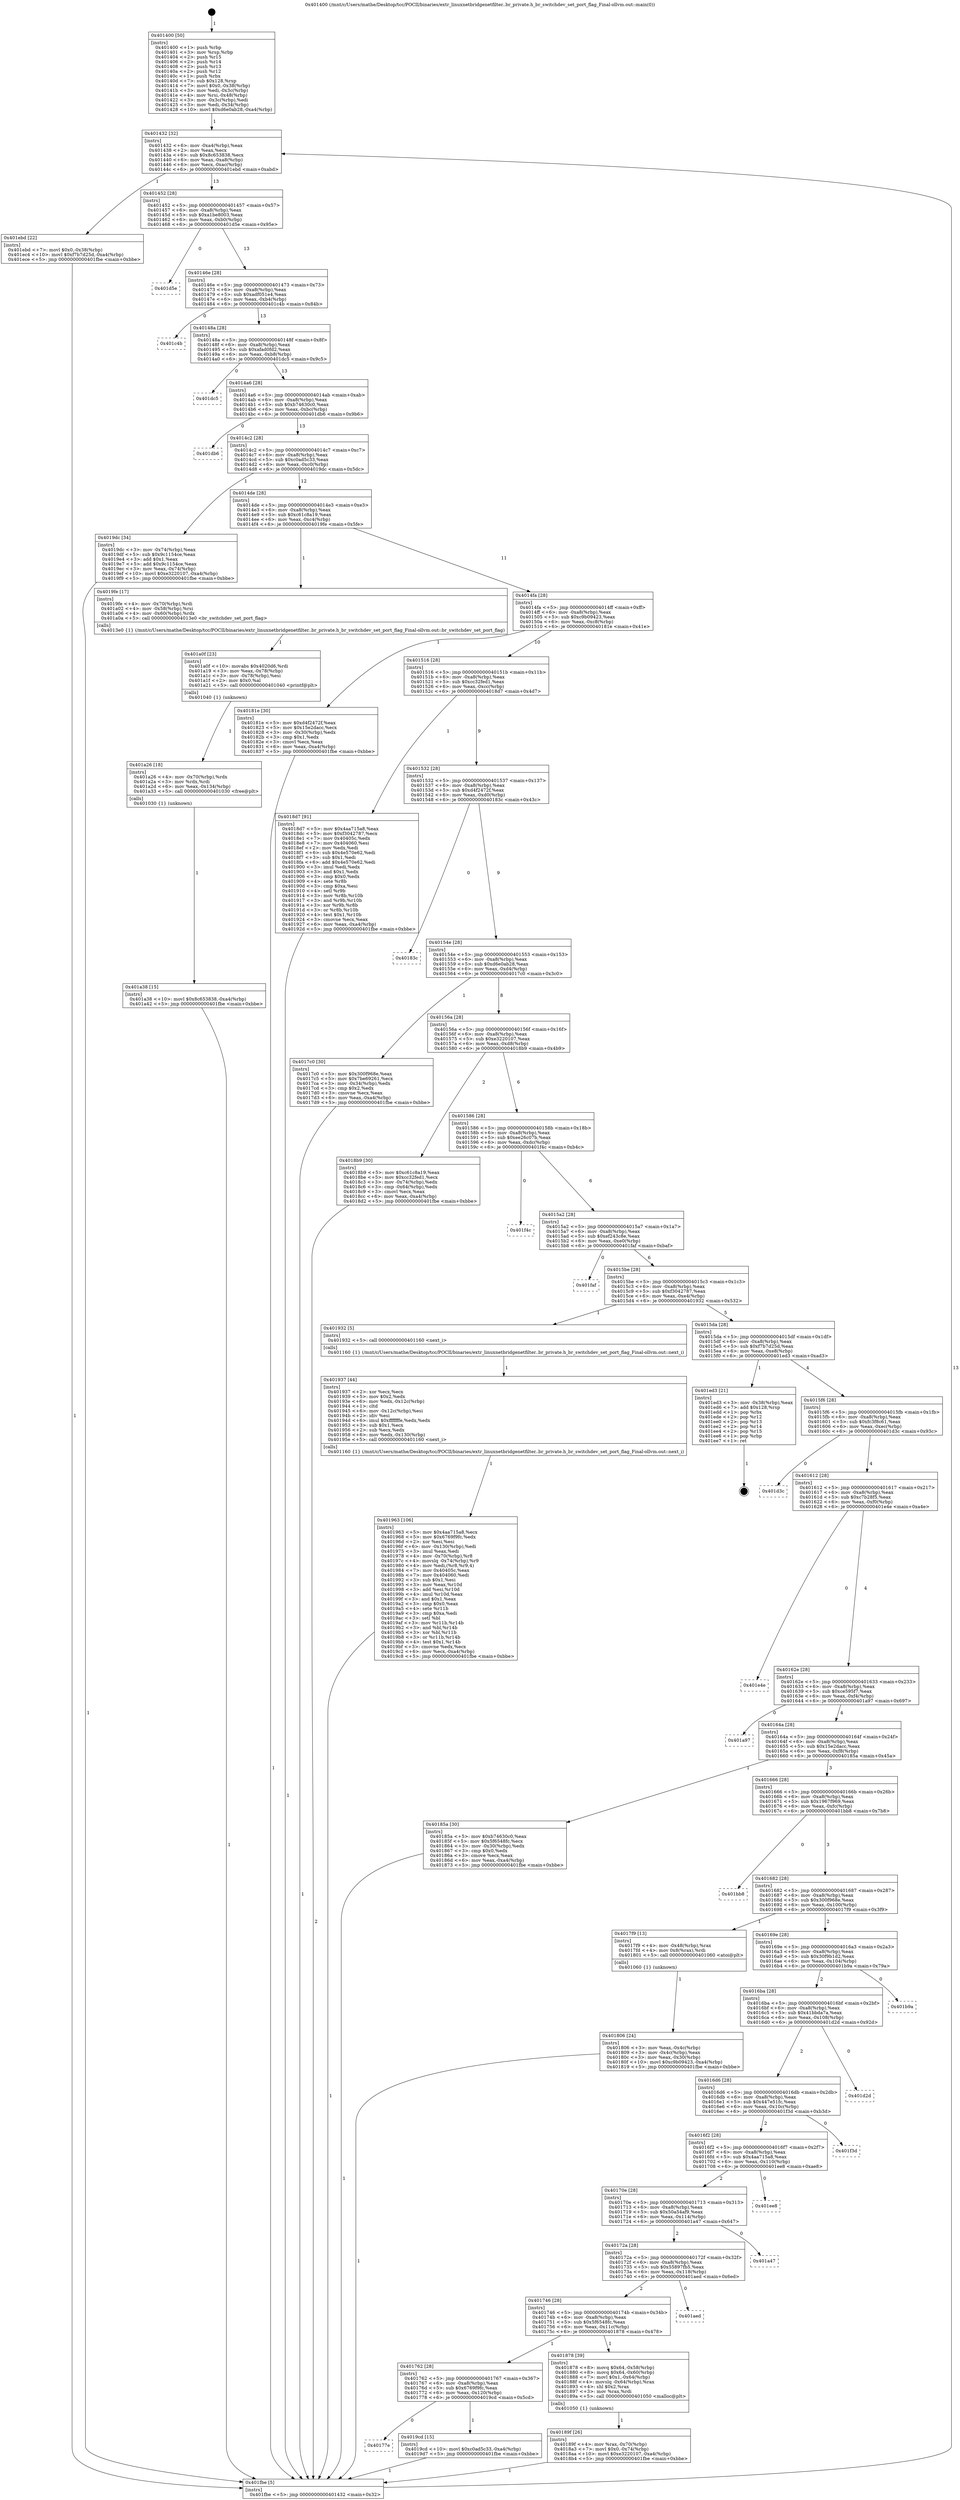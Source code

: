 digraph "0x401400" {
  label = "0x401400 (/mnt/c/Users/mathe/Desktop/tcc/POCII/binaries/extr_linuxnetbridgenetfilter..br_private.h_br_switchdev_set_port_flag_Final-ollvm.out::main(0))"
  labelloc = "t"
  node[shape=record]

  Entry [label="",width=0.3,height=0.3,shape=circle,fillcolor=black,style=filled]
  "0x401432" [label="{
     0x401432 [32]\l
     | [instrs]\l
     &nbsp;&nbsp;0x401432 \<+6\>: mov -0xa4(%rbp),%eax\l
     &nbsp;&nbsp;0x401438 \<+2\>: mov %eax,%ecx\l
     &nbsp;&nbsp;0x40143a \<+6\>: sub $0x8c653838,%ecx\l
     &nbsp;&nbsp;0x401440 \<+6\>: mov %eax,-0xa8(%rbp)\l
     &nbsp;&nbsp;0x401446 \<+6\>: mov %ecx,-0xac(%rbp)\l
     &nbsp;&nbsp;0x40144c \<+6\>: je 0000000000401ebd \<main+0xabd\>\l
  }"]
  "0x401ebd" [label="{
     0x401ebd [22]\l
     | [instrs]\l
     &nbsp;&nbsp;0x401ebd \<+7\>: movl $0x0,-0x38(%rbp)\l
     &nbsp;&nbsp;0x401ec4 \<+10\>: movl $0xf7b7d25d,-0xa4(%rbp)\l
     &nbsp;&nbsp;0x401ece \<+5\>: jmp 0000000000401fbe \<main+0xbbe\>\l
  }"]
  "0x401452" [label="{
     0x401452 [28]\l
     | [instrs]\l
     &nbsp;&nbsp;0x401452 \<+5\>: jmp 0000000000401457 \<main+0x57\>\l
     &nbsp;&nbsp;0x401457 \<+6\>: mov -0xa8(%rbp),%eax\l
     &nbsp;&nbsp;0x40145d \<+5\>: sub $0xa1be8003,%eax\l
     &nbsp;&nbsp;0x401462 \<+6\>: mov %eax,-0xb0(%rbp)\l
     &nbsp;&nbsp;0x401468 \<+6\>: je 0000000000401d5e \<main+0x95e\>\l
  }"]
  Exit [label="",width=0.3,height=0.3,shape=circle,fillcolor=black,style=filled,peripheries=2]
  "0x401d5e" [label="{
     0x401d5e\l
  }", style=dashed]
  "0x40146e" [label="{
     0x40146e [28]\l
     | [instrs]\l
     &nbsp;&nbsp;0x40146e \<+5\>: jmp 0000000000401473 \<main+0x73\>\l
     &nbsp;&nbsp;0x401473 \<+6\>: mov -0xa8(%rbp),%eax\l
     &nbsp;&nbsp;0x401479 \<+5\>: sub $0xadf051e4,%eax\l
     &nbsp;&nbsp;0x40147e \<+6\>: mov %eax,-0xb4(%rbp)\l
     &nbsp;&nbsp;0x401484 \<+6\>: je 0000000000401c4b \<main+0x84b\>\l
  }"]
  "0x401a38" [label="{
     0x401a38 [15]\l
     | [instrs]\l
     &nbsp;&nbsp;0x401a38 \<+10\>: movl $0x8c653838,-0xa4(%rbp)\l
     &nbsp;&nbsp;0x401a42 \<+5\>: jmp 0000000000401fbe \<main+0xbbe\>\l
  }"]
  "0x401c4b" [label="{
     0x401c4b\l
  }", style=dashed]
  "0x40148a" [label="{
     0x40148a [28]\l
     | [instrs]\l
     &nbsp;&nbsp;0x40148a \<+5\>: jmp 000000000040148f \<main+0x8f\>\l
     &nbsp;&nbsp;0x40148f \<+6\>: mov -0xa8(%rbp),%eax\l
     &nbsp;&nbsp;0x401495 \<+5\>: sub $0xafad0fd2,%eax\l
     &nbsp;&nbsp;0x40149a \<+6\>: mov %eax,-0xb8(%rbp)\l
     &nbsp;&nbsp;0x4014a0 \<+6\>: je 0000000000401dc5 \<main+0x9c5\>\l
  }"]
  "0x401a26" [label="{
     0x401a26 [18]\l
     | [instrs]\l
     &nbsp;&nbsp;0x401a26 \<+4\>: mov -0x70(%rbp),%rdx\l
     &nbsp;&nbsp;0x401a2a \<+3\>: mov %rdx,%rdi\l
     &nbsp;&nbsp;0x401a2d \<+6\>: mov %eax,-0x134(%rbp)\l
     &nbsp;&nbsp;0x401a33 \<+5\>: call 0000000000401030 \<free@plt\>\l
     | [calls]\l
     &nbsp;&nbsp;0x401030 \{1\} (unknown)\l
  }"]
  "0x401dc5" [label="{
     0x401dc5\l
  }", style=dashed]
  "0x4014a6" [label="{
     0x4014a6 [28]\l
     | [instrs]\l
     &nbsp;&nbsp;0x4014a6 \<+5\>: jmp 00000000004014ab \<main+0xab\>\l
     &nbsp;&nbsp;0x4014ab \<+6\>: mov -0xa8(%rbp),%eax\l
     &nbsp;&nbsp;0x4014b1 \<+5\>: sub $0xb74630c0,%eax\l
     &nbsp;&nbsp;0x4014b6 \<+6\>: mov %eax,-0xbc(%rbp)\l
     &nbsp;&nbsp;0x4014bc \<+6\>: je 0000000000401db6 \<main+0x9b6\>\l
  }"]
  "0x401a0f" [label="{
     0x401a0f [23]\l
     | [instrs]\l
     &nbsp;&nbsp;0x401a0f \<+10\>: movabs $0x4020d6,%rdi\l
     &nbsp;&nbsp;0x401a19 \<+3\>: mov %eax,-0x78(%rbp)\l
     &nbsp;&nbsp;0x401a1c \<+3\>: mov -0x78(%rbp),%esi\l
     &nbsp;&nbsp;0x401a1f \<+2\>: mov $0x0,%al\l
     &nbsp;&nbsp;0x401a21 \<+5\>: call 0000000000401040 \<printf@plt\>\l
     | [calls]\l
     &nbsp;&nbsp;0x401040 \{1\} (unknown)\l
  }"]
  "0x401db6" [label="{
     0x401db6\l
  }", style=dashed]
  "0x4014c2" [label="{
     0x4014c2 [28]\l
     | [instrs]\l
     &nbsp;&nbsp;0x4014c2 \<+5\>: jmp 00000000004014c7 \<main+0xc7\>\l
     &nbsp;&nbsp;0x4014c7 \<+6\>: mov -0xa8(%rbp),%eax\l
     &nbsp;&nbsp;0x4014cd \<+5\>: sub $0xc0ad5c33,%eax\l
     &nbsp;&nbsp;0x4014d2 \<+6\>: mov %eax,-0xc0(%rbp)\l
     &nbsp;&nbsp;0x4014d8 \<+6\>: je 00000000004019dc \<main+0x5dc\>\l
  }"]
  "0x40177e" [label="{
     0x40177e\l
  }", style=dashed]
  "0x4019dc" [label="{
     0x4019dc [34]\l
     | [instrs]\l
     &nbsp;&nbsp;0x4019dc \<+3\>: mov -0x74(%rbp),%eax\l
     &nbsp;&nbsp;0x4019df \<+5\>: sub $0x9c1154ce,%eax\l
     &nbsp;&nbsp;0x4019e4 \<+3\>: add $0x1,%eax\l
     &nbsp;&nbsp;0x4019e7 \<+5\>: add $0x9c1154ce,%eax\l
     &nbsp;&nbsp;0x4019ec \<+3\>: mov %eax,-0x74(%rbp)\l
     &nbsp;&nbsp;0x4019ef \<+10\>: movl $0xe3220107,-0xa4(%rbp)\l
     &nbsp;&nbsp;0x4019f9 \<+5\>: jmp 0000000000401fbe \<main+0xbbe\>\l
  }"]
  "0x4014de" [label="{
     0x4014de [28]\l
     | [instrs]\l
     &nbsp;&nbsp;0x4014de \<+5\>: jmp 00000000004014e3 \<main+0xe3\>\l
     &nbsp;&nbsp;0x4014e3 \<+6\>: mov -0xa8(%rbp),%eax\l
     &nbsp;&nbsp;0x4014e9 \<+5\>: sub $0xc61c8a19,%eax\l
     &nbsp;&nbsp;0x4014ee \<+6\>: mov %eax,-0xc4(%rbp)\l
     &nbsp;&nbsp;0x4014f4 \<+6\>: je 00000000004019fe \<main+0x5fe\>\l
  }"]
  "0x4019cd" [label="{
     0x4019cd [15]\l
     | [instrs]\l
     &nbsp;&nbsp;0x4019cd \<+10\>: movl $0xc0ad5c33,-0xa4(%rbp)\l
     &nbsp;&nbsp;0x4019d7 \<+5\>: jmp 0000000000401fbe \<main+0xbbe\>\l
  }"]
  "0x4019fe" [label="{
     0x4019fe [17]\l
     | [instrs]\l
     &nbsp;&nbsp;0x4019fe \<+4\>: mov -0x70(%rbp),%rdi\l
     &nbsp;&nbsp;0x401a02 \<+4\>: mov -0x58(%rbp),%rsi\l
     &nbsp;&nbsp;0x401a06 \<+4\>: mov -0x60(%rbp),%rdx\l
     &nbsp;&nbsp;0x401a0a \<+5\>: call 00000000004013e0 \<br_switchdev_set_port_flag\>\l
     | [calls]\l
     &nbsp;&nbsp;0x4013e0 \{1\} (/mnt/c/Users/mathe/Desktop/tcc/POCII/binaries/extr_linuxnetbridgenetfilter..br_private.h_br_switchdev_set_port_flag_Final-ollvm.out::br_switchdev_set_port_flag)\l
  }"]
  "0x4014fa" [label="{
     0x4014fa [28]\l
     | [instrs]\l
     &nbsp;&nbsp;0x4014fa \<+5\>: jmp 00000000004014ff \<main+0xff\>\l
     &nbsp;&nbsp;0x4014ff \<+6\>: mov -0xa8(%rbp),%eax\l
     &nbsp;&nbsp;0x401505 \<+5\>: sub $0xc9b09423,%eax\l
     &nbsp;&nbsp;0x40150a \<+6\>: mov %eax,-0xc8(%rbp)\l
     &nbsp;&nbsp;0x401510 \<+6\>: je 000000000040181e \<main+0x41e\>\l
  }"]
  "0x401963" [label="{
     0x401963 [106]\l
     | [instrs]\l
     &nbsp;&nbsp;0x401963 \<+5\>: mov $0x4aa715a8,%ecx\l
     &nbsp;&nbsp;0x401968 \<+5\>: mov $0x6769f9fc,%edx\l
     &nbsp;&nbsp;0x40196d \<+2\>: xor %esi,%esi\l
     &nbsp;&nbsp;0x40196f \<+6\>: mov -0x130(%rbp),%edi\l
     &nbsp;&nbsp;0x401975 \<+3\>: imul %eax,%edi\l
     &nbsp;&nbsp;0x401978 \<+4\>: mov -0x70(%rbp),%r8\l
     &nbsp;&nbsp;0x40197c \<+4\>: movslq -0x74(%rbp),%r9\l
     &nbsp;&nbsp;0x401980 \<+4\>: mov %edi,(%r8,%r9,4)\l
     &nbsp;&nbsp;0x401984 \<+7\>: mov 0x40405c,%eax\l
     &nbsp;&nbsp;0x40198b \<+7\>: mov 0x404060,%edi\l
     &nbsp;&nbsp;0x401992 \<+3\>: sub $0x1,%esi\l
     &nbsp;&nbsp;0x401995 \<+3\>: mov %eax,%r10d\l
     &nbsp;&nbsp;0x401998 \<+3\>: add %esi,%r10d\l
     &nbsp;&nbsp;0x40199b \<+4\>: imul %r10d,%eax\l
     &nbsp;&nbsp;0x40199f \<+3\>: and $0x1,%eax\l
     &nbsp;&nbsp;0x4019a2 \<+3\>: cmp $0x0,%eax\l
     &nbsp;&nbsp;0x4019a5 \<+4\>: sete %r11b\l
     &nbsp;&nbsp;0x4019a9 \<+3\>: cmp $0xa,%edi\l
     &nbsp;&nbsp;0x4019ac \<+3\>: setl %bl\l
     &nbsp;&nbsp;0x4019af \<+3\>: mov %r11b,%r14b\l
     &nbsp;&nbsp;0x4019b2 \<+3\>: and %bl,%r14b\l
     &nbsp;&nbsp;0x4019b5 \<+3\>: xor %bl,%r11b\l
     &nbsp;&nbsp;0x4019b8 \<+3\>: or %r11b,%r14b\l
     &nbsp;&nbsp;0x4019bb \<+4\>: test $0x1,%r14b\l
     &nbsp;&nbsp;0x4019bf \<+3\>: cmovne %edx,%ecx\l
     &nbsp;&nbsp;0x4019c2 \<+6\>: mov %ecx,-0xa4(%rbp)\l
     &nbsp;&nbsp;0x4019c8 \<+5\>: jmp 0000000000401fbe \<main+0xbbe\>\l
  }"]
  "0x40181e" [label="{
     0x40181e [30]\l
     | [instrs]\l
     &nbsp;&nbsp;0x40181e \<+5\>: mov $0xd4f2472f,%eax\l
     &nbsp;&nbsp;0x401823 \<+5\>: mov $0x15e2dacc,%ecx\l
     &nbsp;&nbsp;0x401828 \<+3\>: mov -0x30(%rbp),%edx\l
     &nbsp;&nbsp;0x40182b \<+3\>: cmp $0x1,%edx\l
     &nbsp;&nbsp;0x40182e \<+3\>: cmovl %ecx,%eax\l
     &nbsp;&nbsp;0x401831 \<+6\>: mov %eax,-0xa4(%rbp)\l
     &nbsp;&nbsp;0x401837 \<+5\>: jmp 0000000000401fbe \<main+0xbbe\>\l
  }"]
  "0x401516" [label="{
     0x401516 [28]\l
     | [instrs]\l
     &nbsp;&nbsp;0x401516 \<+5\>: jmp 000000000040151b \<main+0x11b\>\l
     &nbsp;&nbsp;0x40151b \<+6\>: mov -0xa8(%rbp),%eax\l
     &nbsp;&nbsp;0x401521 \<+5\>: sub $0xcc32fed1,%eax\l
     &nbsp;&nbsp;0x401526 \<+6\>: mov %eax,-0xcc(%rbp)\l
     &nbsp;&nbsp;0x40152c \<+6\>: je 00000000004018d7 \<main+0x4d7\>\l
  }"]
  "0x401937" [label="{
     0x401937 [44]\l
     | [instrs]\l
     &nbsp;&nbsp;0x401937 \<+2\>: xor %ecx,%ecx\l
     &nbsp;&nbsp;0x401939 \<+5\>: mov $0x2,%edx\l
     &nbsp;&nbsp;0x40193e \<+6\>: mov %edx,-0x12c(%rbp)\l
     &nbsp;&nbsp;0x401944 \<+1\>: cltd\l
     &nbsp;&nbsp;0x401945 \<+6\>: mov -0x12c(%rbp),%esi\l
     &nbsp;&nbsp;0x40194b \<+2\>: idiv %esi\l
     &nbsp;&nbsp;0x40194d \<+6\>: imul $0xfffffffe,%edx,%edx\l
     &nbsp;&nbsp;0x401953 \<+3\>: sub $0x1,%ecx\l
     &nbsp;&nbsp;0x401956 \<+2\>: sub %ecx,%edx\l
     &nbsp;&nbsp;0x401958 \<+6\>: mov %edx,-0x130(%rbp)\l
     &nbsp;&nbsp;0x40195e \<+5\>: call 0000000000401160 \<next_i\>\l
     | [calls]\l
     &nbsp;&nbsp;0x401160 \{1\} (/mnt/c/Users/mathe/Desktop/tcc/POCII/binaries/extr_linuxnetbridgenetfilter..br_private.h_br_switchdev_set_port_flag_Final-ollvm.out::next_i)\l
  }"]
  "0x4018d7" [label="{
     0x4018d7 [91]\l
     | [instrs]\l
     &nbsp;&nbsp;0x4018d7 \<+5\>: mov $0x4aa715a8,%eax\l
     &nbsp;&nbsp;0x4018dc \<+5\>: mov $0xf3042787,%ecx\l
     &nbsp;&nbsp;0x4018e1 \<+7\>: mov 0x40405c,%edx\l
     &nbsp;&nbsp;0x4018e8 \<+7\>: mov 0x404060,%esi\l
     &nbsp;&nbsp;0x4018ef \<+2\>: mov %edx,%edi\l
     &nbsp;&nbsp;0x4018f1 \<+6\>: sub $0x4e570e62,%edi\l
     &nbsp;&nbsp;0x4018f7 \<+3\>: sub $0x1,%edi\l
     &nbsp;&nbsp;0x4018fa \<+6\>: add $0x4e570e62,%edi\l
     &nbsp;&nbsp;0x401900 \<+3\>: imul %edi,%edx\l
     &nbsp;&nbsp;0x401903 \<+3\>: and $0x1,%edx\l
     &nbsp;&nbsp;0x401906 \<+3\>: cmp $0x0,%edx\l
     &nbsp;&nbsp;0x401909 \<+4\>: sete %r8b\l
     &nbsp;&nbsp;0x40190d \<+3\>: cmp $0xa,%esi\l
     &nbsp;&nbsp;0x401910 \<+4\>: setl %r9b\l
     &nbsp;&nbsp;0x401914 \<+3\>: mov %r8b,%r10b\l
     &nbsp;&nbsp;0x401917 \<+3\>: and %r9b,%r10b\l
     &nbsp;&nbsp;0x40191a \<+3\>: xor %r9b,%r8b\l
     &nbsp;&nbsp;0x40191d \<+3\>: or %r8b,%r10b\l
     &nbsp;&nbsp;0x401920 \<+4\>: test $0x1,%r10b\l
     &nbsp;&nbsp;0x401924 \<+3\>: cmovne %ecx,%eax\l
     &nbsp;&nbsp;0x401927 \<+6\>: mov %eax,-0xa4(%rbp)\l
     &nbsp;&nbsp;0x40192d \<+5\>: jmp 0000000000401fbe \<main+0xbbe\>\l
  }"]
  "0x401532" [label="{
     0x401532 [28]\l
     | [instrs]\l
     &nbsp;&nbsp;0x401532 \<+5\>: jmp 0000000000401537 \<main+0x137\>\l
     &nbsp;&nbsp;0x401537 \<+6\>: mov -0xa8(%rbp),%eax\l
     &nbsp;&nbsp;0x40153d \<+5\>: sub $0xd4f2472f,%eax\l
     &nbsp;&nbsp;0x401542 \<+6\>: mov %eax,-0xd0(%rbp)\l
     &nbsp;&nbsp;0x401548 \<+6\>: je 000000000040183c \<main+0x43c\>\l
  }"]
  "0x40189f" [label="{
     0x40189f [26]\l
     | [instrs]\l
     &nbsp;&nbsp;0x40189f \<+4\>: mov %rax,-0x70(%rbp)\l
     &nbsp;&nbsp;0x4018a3 \<+7\>: movl $0x0,-0x74(%rbp)\l
     &nbsp;&nbsp;0x4018aa \<+10\>: movl $0xe3220107,-0xa4(%rbp)\l
     &nbsp;&nbsp;0x4018b4 \<+5\>: jmp 0000000000401fbe \<main+0xbbe\>\l
  }"]
  "0x40183c" [label="{
     0x40183c\l
  }", style=dashed]
  "0x40154e" [label="{
     0x40154e [28]\l
     | [instrs]\l
     &nbsp;&nbsp;0x40154e \<+5\>: jmp 0000000000401553 \<main+0x153\>\l
     &nbsp;&nbsp;0x401553 \<+6\>: mov -0xa8(%rbp),%eax\l
     &nbsp;&nbsp;0x401559 \<+5\>: sub $0xd6e0ab28,%eax\l
     &nbsp;&nbsp;0x40155e \<+6\>: mov %eax,-0xd4(%rbp)\l
     &nbsp;&nbsp;0x401564 \<+6\>: je 00000000004017c0 \<main+0x3c0\>\l
  }"]
  "0x401762" [label="{
     0x401762 [28]\l
     | [instrs]\l
     &nbsp;&nbsp;0x401762 \<+5\>: jmp 0000000000401767 \<main+0x367\>\l
     &nbsp;&nbsp;0x401767 \<+6\>: mov -0xa8(%rbp),%eax\l
     &nbsp;&nbsp;0x40176d \<+5\>: sub $0x6769f9fc,%eax\l
     &nbsp;&nbsp;0x401772 \<+6\>: mov %eax,-0x120(%rbp)\l
     &nbsp;&nbsp;0x401778 \<+6\>: je 00000000004019cd \<main+0x5cd\>\l
  }"]
  "0x4017c0" [label="{
     0x4017c0 [30]\l
     | [instrs]\l
     &nbsp;&nbsp;0x4017c0 \<+5\>: mov $0x300f968e,%eax\l
     &nbsp;&nbsp;0x4017c5 \<+5\>: mov $0x7be69261,%ecx\l
     &nbsp;&nbsp;0x4017ca \<+3\>: mov -0x34(%rbp),%edx\l
     &nbsp;&nbsp;0x4017cd \<+3\>: cmp $0x2,%edx\l
     &nbsp;&nbsp;0x4017d0 \<+3\>: cmovne %ecx,%eax\l
     &nbsp;&nbsp;0x4017d3 \<+6\>: mov %eax,-0xa4(%rbp)\l
     &nbsp;&nbsp;0x4017d9 \<+5\>: jmp 0000000000401fbe \<main+0xbbe\>\l
  }"]
  "0x40156a" [label="{
     0x40156a [28]\l
     | [instrs]\l
     &nbsp;&nbsp;0x40156a \<+5\>: jmp 000000000040156f \<main+0x16f\>\l
     &nbsp;&nbsp;0x40156f \<+6\>: mov -0xa8(%rbp),%eax\l
     &nbsp;&nbsp;0x401575 \<+5\>: sub $0xe3220107,%eax\l
     &nbsp;&nbsp;0x40157a \<+6\>: mov %eax,-0xd8(%rbp)\l
     &nbsp;&nbsp;0x401580 \<+6\>: je 00000000004018b9 \<main+0x4b9\>\l
  }"]
  "0x401fbe" [label="{
     0x401fbe [5]\l
     | [instrs]\l
     &nbsp;&nbsp;0x401fbe \<+5\>: jmp 0000000000401432 \<main+0x32\>\l
  }"]
  "0x401400" [label="{
     0x401400 [50]\l
     | [instrs]\l
     &nbsp;&nbsp;0x401400 \<+1\>: push %rbp\l
     &nbsp;&nbsp;0x401401 \<+3\>: mov %rsp,%rbp\l
     &nbsp;&nbsp;0x401404 \<+2\>: push %r15\l
     &nbsp;&nbsp;0x401406 \<+2\>: push %r14\l
     &nbsp;&nbsp;0x401408 \<+2\>: push %r13\l
     &nbsp;&nbsp;0x40140a \<+2\>: push %r12\l
     &nbsp;&nbsp;0x40140c \<+1\>: push %rbx\l
     &nbsp;&nbsp;0x40140d \<+7\>: sub $0x128,%rsp\l
     &nbsp;&nbsp;0x401414 \<+7\>: movl $0x0,-0x38(%rbp)\l
     &nbsp;&nbsp;0x40141b \<+3\>: mov %edi,-0x3c(%rbp)\l
     &nbsp;&nbsp;0x40141e \<+4\>: mov %rsi,-0x48(%rbp)\l
     &nbsp;&nbsp;0x401422 \<+3\>: mov -0x3c(%rbp),%edi\l
     &nbsp;&nbsp;0x401425 \<+3\>: mov %edi,-0x34(%rbp)\l
     &nbsp;&nbsp;0x401428 \<+10\>: movl $0xd6e0ab28,-0xa4(%rbp)\l
  }"]
  "0x401878" [label="{
     0x401878 [39]\l
     | [instrs]\l
     &nbsp;&nbsp;0x401878 \<+8\>: movq $0x64,-0x58(%rbp)\l
     &nbsp;&nbsp;0x401880 \<+8\>: movq $0x64,-0x60(%rbp)\l
     &nbsp;&nbsp;0x401888 \<+7\>: movl $0x1,-0x64(%rbp)\l
     &nbsp;&nbsp;0x40188f \<+4\>: movslq -0x64(%rbp),%rax\l
     &nbsp;&nbsp;0x401893 \<+4\>: shl $0x2,%rax\l
     &nbsp;&nbsp;0x401897 \<+3\>: mov %rax,%rdi\l
     &nbsp;&nbsp;0x40189a \<+5\>: call 0000000000401050 \<malloc@plt\>\l
     | [calls]\l
     &nbsp;&nbsp;0x401050 \{1\} (unknown)\l
  }"]
  "0x4018b9" [label="{
     0x4018b9 [30]\l
     | [instrs]\l
     &nbsp;&nbsp;0x4018b9 \<+5\>: mov $0xc61c8a19,%eax\l
     &nbsp;&nbsp;0x4018be \<+5\>: mov $0xcc32fed1,%ecx\l
     &nbsp;&nbsp;0x4018c3 \<+3\>: mov -0x74(%rbp),%edx\l
     &nbsp;&nbsp;0x4018c6 \<+3\>: cmp -0x64(%rbp),%edx\l
     &nbsp;&nbsp;0x4018c9 \<+3\>: cmovl %ecx,%eax\l
     &nbsp;&nbsp;0x4018cc \<+6\>: mov %eax,-0xa4(%rbp)\l
     &nbsp;&nbsp;0x4018d2 \<+5\>: jmp 0000000000401fbe \<main+0xbbe\>\l
  }"]
  "0x401586" [label="{
     0x401586 [28]\l
     | [instrs]\l
     &nbsp;&nbsp;0x401586 \<+5\>: jmp 000000000040158b \<main+0x18b\>\l
     &nbsp;&nbsp;0x40158b \<+6\>: mov -0xa8(%rbp),%eax\l
     &nbsp;&nbsp;0x401591 \<+5\>: sub $0xee26c07b,%eax\l
     &nbsp;&nbsp;0x401596 \<+6\>: mov %eax,-0xdc(%rbp)\l
     &nbsp;&nbsp;0x40159c \<+6\>: je 0000000000401f4c \<main+0xb4c\>\l
  }"]
  "0x401746" [label="{
     0x401746 [28]\l
     | [instrs]\l
     &nbsp;&nbsp;0x401746 \<+5\>: jmp 000000000040174b \<main+0x34b\>\l
     &nbsp;&nbsp;0x40174b \<+6\>: mov -0xa8(%rbp),%eax\l
     &nbsp;&nbsp;0x401751 \<+5\>: sub $0x5f6548fc,%eax\l
     &nbsp;&nbsp;0x401756 \<+6\>: mov %eax,-0x11c(%rbp)\l
     &nbsp;&nbsp;0x40175c \<+6\>: je 0000000000401878 \<main+0x478\>\l
  }"]
  "0x401f4c" [label="{
     0x401f4c\l
  }", style=dashed]
  "0x4015a2" [label="{
     0x4015a2 [28]\l
     | [instrs]\l
     &nbsp;&nbsp;0x4015a2 \<+5\>: jmp 00000000004015a7 \<main+0x1a7\>\l
     &nbsp;&nbsp;0x4015a7 \<+6\>: mov -0xa8(%rbp),%eax\l
     &nbsp;&nbsp;0x4015ad \<+5\>: sub $0xef243c8e,%eax\l
     &nbsp;&nbsp;0x4015b2 \<+6\>: mov %eax,-0xe0(%rbp)\l
     &nbsp;&nbsp;0x4015b8 \<+6\>: je 0000000000401faf \<main+0xbaf\>\l
  }"]
  "0x401aed" [label="{
     0x401aed\l
  }", style=dashed]
  "0x401faf" [label="{
     0x401faf\l
  }", style=dashed]
  "0x4015be" [label="{
     0x4015be [28]\l
     | [instrs]\l
     &nbsp;&nbsp;0x4015be \<+5\>: jmp 00000000004015c3 \<main+0x1c3\>\l
     &nbsp;&nbsp;0x4015c3 \<+6\>: mov -0xa8(%rbp),%eax\l
     &nbsp;&nbsp;0x4015c9 \<+5\>: sub $0xf3042787,%eax\l
     &nbsp;&nbsp;0x4015ce \<+6\>: mov %eax,-0xe4(%rbp)\l
     &nbsp;&nbsp;0x4015d4 \<+6\>: je 0000000000401932 \<main+0x532\>\l
  }"]
  "0x40172a" [label="{
     0x40172a [28]\l
     | [instrs]\l
     &nbsp;&nbsp;0x40172a \<+5\>: jmp 000000000040172f \<main+0x32f\>\l
     &nbsp;&nbsp;0x40172f \<+6\>: mov -0xa8(%rbp),%eax\l
     &nbsp;&nbsp;0x401735 \<+5\>: sub $0x55897fb5,%eax\l
     &nbsp;&nbsp;0x40173a \<+6\>: mov %eax,-0x118(%rbp)\l
     &nbsp;&nbsp;0x401740 \<+6\>: je 0000000000401aed \<main+0x6ed\>\l
  }"]
  "0x401932" [label="{
     0x401932 [5]\l
     | [instrs]\l
     &nbsp;&nbsp;0x401932 \<+5\>: call 0000000000401160 \<next_i\>\l
     | [calls]\l
     &nbsp;&nbsp;0x401160 \{1\} (/mnt/c/Users/mathe/Desktop/tcc/POCII/binaries/extr_linuxnetbridgenetfilter..br_private.h_br_switchdev_set_port_flag_Final-ollvm.out::next_i)\l
  }"]
  "0x4015da" [label="{
     0x4015da [28]\l
     | [instrs]\l
     &nbsp;&nbsp;0x4015da \<+5\>: jmp 00000000004015df \<main+0x1df\>\l
     &nbsp;&nbsp;0x4015df \<+6\>: mov -0xa8(%rbp),%eax\l
     &nbsp;&nbsp;0x4015e5 \<+5\>: sub $0xf7b7d25d,%eax\l
     &nbsp;&nbsp;0x4015ea \<+6\>: mov %eax,-0xe8(%rbp)\l
     &nbsp;&nbsp;0x4015f0 \<+6\>: je 0000000000401ed3 \<main+0xad3\>\l
  }"]
  "0x401a47" [label="{
     0x401a47\l
  }", style=dashed]
  "0x401ed3" [label="{
     0x401ed3 [21]\l
     | [instrs]\l
     &nbsp;&nbsp;0x401ed3 \<+3\>: mov -0x38(%rbp),%eax\l
     &nbsp;&nbsp;0x401ed6 \<+7\>: add $0x128,%rsp\l
     &nbsp;&nbsp;0x401edd \<+1\>: pop %rbx\l
     &nbsp;&nbsp;0x401ede \<+2\>: pop %r12\l
     &nbsp;&nbsp;0x401ee0 \<+2\>: pop %r13\l
     &nbsp;&nbsp;0x401ee2 \<+2\>: pop %r14\l
     &nbsp;&nbsp;0x401ee4 \<+2\>: pop %r15\l
     &nbsp;&nbsp;0x401ee6 \<+1\>: pop %rbp\l
     &nbsp;&nbsp;0x401ee7 \<+1\>: ret\l
  }"]
  "0x4015f6" [label="{
     0x4015f6 [28]\l
     | [instrs]\l
     &nbsp;&nbsp;0x4015f6 \<+5\>: jmp 00000000004015fb \<main+0x1fb\>\l
     &nbsp;&nbsp;0x4015fb \<+6\>: mov -0xa8(%rbp),%eax\l
     &nbsp;&nbsp;0x401601 \<+5\>: sub $0xfc3f8c61,%eax\l
     &nbsp;&nbsp;0x401606 \<+6\>: mov %eax,-0xec(%rbp)\l
     &nbsp;&nbsp;0x40160c \<+6\>: je 0000000000401d3c \<main+0x93c\>\l
  }"]
  "0x40170e" [label="{
     0x40170e [28]\l
     | [instrs]\l
     &nbsp;&nbsp;0x40170e \<+5\>: jmp 0000000000401713 \<main+0x313\>\l
     &nbsp;&nbsp;0x401713 \<+6\>: mov -0xa8(%rbp),%eax\l
     &nbsp;&nbsp;0x401719 \<+5\>: sub $0x50a54af9,%eax\l
     &nbsp;&nbsp;0x40171e \<+6\>: mov %eax,-0x114(%rbp)\l
     &nbsp;&nbsp;0x401724 \<+6\>: je 0000000000401a47 \<main+0x647\>\l
  }"]
  "0x401d3c" [label="{
     0x401d3c\l
  }", style=dashed]
  "0x401612" [label="{
     0x401612 [28]\l
     | [instrs]\l
     &nbsp;&nbsp;0x401612 \<+5\>: jmp 0000000000401617 \<main+0x217\>\l
     &nbsp;&nbsp;0x401617 \<+6\>: mov -0xa8(%rbp),%eax\l
     &nbsp;&nbsp;0x40161d \<+5\>: sub $0xc7b28f5,%eax\l
     &nbsp;&nbsp;0x401622 \<+6\>: mov %eax,-0xf0(%rbp)\l
     &nbsp;&nbsp;0x401628 \<+6\>: je 0000000000401e4e \<main+0xa4e\>\l
  }"]
  "0x401ee8" [label="{
     0x401ee8\l
  }", style=dashed]
  "0x401e4e" [label="{
     0x401e4e\l
  }", style=dashed]
  "0x40162e" [label="{
     0x40162e [28]\l
     | [instrs]\l
     &nbsp;&nbsp;0x40162e \<+5\>: jmp 0000000000401633 \<main+0x233\>\l
     &nbsp;&nbsp;0x401633 \<+6\>: mov -0xa8(%rbp),%eax\l
     &nbsp;&nbsp;0x401639 \<+5\>: sub $0xce595f7,%eax\l
     &nbsp;&nbsp;0x40163e \<+6\>: mov %eax,-0xf4(%rbp)\l
     &nbsp;&nbsp;0x401644 \<+6\>: je 0000000000401a97 \<main+0x697\>\l
  }"]
  "0x4016f2" [label="{
     0x4016f2 [28]\l
     | [instrs]\l
     &nbsp;&nbsp;0x4016f2 \<+5\>: jmp 00000000004016f7 \<main+0x2f7\>\l
     &nbsp;&nbsp;0x4016f7 \<+6\>: mov -0xa8(%rbp),%eax\l
     &nbsp;&nbsp;0x4016fd \<+5\>: sub $0x4aa715a8,%eax\l
     &nbsp;&nbsp;0x401702 \<+6\>: mov %eax,-0x110(%rbp)\l
     &nbsp;&nbsp;0x401708 \<+6\>: je 0000000000401ee8 \<main+0xae8\>\l
  }"]
  "0x401a97" [label="{
     0x401a97\l
  }", style=dashed]
  "0x40164a" [label="{
     0x40164a [28]\l
     | [instrs]\l
     &nbsp;&nbsp;0x40164a \<+5\>: jmp 000000000040164f \<main+0x24f\>\l
     &nbsp;&nbsp;0x40164f \<+6\>: mov -0xa8(%rbp),%eax\l
     &nbsp;&nbsp;0x401655 \<+5\>: sub $0x15e2dacc,%eax\l
     &nbsp;&nbsp;0x40165a \<+6\>: mov %eax,-0xf8(%rbp)\l
     &nbsp;&nbsp;0x401660 \<+6\>: je 000000000040185a \<main+0x45a\>\l
  }"]
  "0x401f3d" [label="{
     0x401f3d\l
  }", style=dashed]
  "0x40185a" [label="{
     0x40185a [30]\l
     | [instrs]\l
     &nbsp;&nbsp;0x40185a \<+5\>: mov $0xb74630c0,%eax\l
     &nbsp;&nbsp;0x40185f \<+5\>: mov $0x5f6548fc,%ecx\l
     &nbsp;&nbsp;0x401864 \<+3\>: mov -0x30(%rbp),%edx\l
     &nbsp;&nbsp;0x401867 \<+3\>: cmp $0x0,%edx\l
     &nbsp;&nbsp;0x40186a \<+3\>: cmove %ecx,%eax\l
     &nbsp;&nbsp;0x40186d \<+6\>: mov %eax,-0xa4(%rbp)\l
     &nbsp;&nbsp;0x401873 \<+5\>: jmp 0000000000401fbe \<main+0xbbe\>\l
  }"]
  "0x401666" [label="{
     0x401666 [28]\l
     | [instrs]\l
     &nbsp;&nbsp;0x401666 \<+5\>: jmp 000000000040166b \<main+0x26b\>\l
     &nbsp;&nbsp;0x40166b \<+6\>: mov -0xa8(%rbp),%eax\l
     &nbsp;&nbsp;0x401671 \<+5\>: sub $0x1967f969,%eax\l
     &nbsp;&nbsp;0x401676 \<+6\>: mov %eax,-0xfc(%rbp)\l
     &nbsp;&nbsp;0x40167c \<+6\>: je 0000000000401bb8 \<main+0x7b8\>\l
  }"]
  "0x4016d6" [label="{
     0x4016d6 [28]\l
     | [instrs]\l
     &nbsp;&nbsp;0x4016d6 \<+5\>: jmp 00000000004016db \<main+0x2db\>\l
     &nbsp;&nbsp;0x4016db \<+6\>: mov -0xa8(%rbp),%eax\l
     &nbsp;&nbsp;0x4016e1 \<+5\>: sub $0x447e51fc,%eax\l
     &nbsp;&nbsp;0x4016e6 \<+6\>: mov %eax,-0x10c(%rbp)\l
     &nbsp;&nbsp;0x4016ec \<+6\>: je 0000000000401f3d \<main+0xb3d\>\l
  }"]
  "0x401bb8" [label="{
     0x401bb8\l
  }", style=dashed]
  "0x401682" [label="{
     0x401682 [28]\l
     | [instrs]\l
     &nbsp;&nbsp;0x401682 \<+5\>: jmp 0000000000401687 \<main+0x287\>\l
     &nbsp;&nbsp;0x401687 \<+6\>: mov -0xa8(%rbp),%eax\l
     &nbsp;&nbsp;0x40168d \<+5\>: sub $0x300f968e,%eax\l
     &nbsp;&nbsp;0x401692 \<+6\>: mov %eax,-0x100(%rbp)\l
     &nbsp;&nbsp;0x401698 \<+6\>: je 00000000004017f9 \<main+0x3f9\>\l
  }"]
  "0x401d2d" [label="{
     0x401d2d\l
  }", style=dashed]
  "0x4017f9" [label="{
     0x4017f9 [13]\l
     | [instrs]\l
     &nbsp;&nbsp;0x4017f9 \<+4\>: mov -0x48(%rbp),%rax\l
     &nbsp;&nbsp;0x4017fd \<+4\>: mov 0x8(%rax),%rdi\l
     &nbsp;&nbsp;0x401801 \<+5\>: call 0000000000401060 \<atoi@plt\>\l
     | [calls]\l
     &nbsp;&nbsp;0x401060 \{1\} (unknown)\l
  }"]
  "0x40169e" [label="{
     0x40169e [28]\l
     | [instrs]\l
     &nbsp;&nbsp;0x40169e \<+5\>: jmp 00000000004016a3 \<main+0x2a3\>\l
     &nbsp;&nbsp;0x4016a3 \<+6\>: mov -0xa8(%rbp),%eax\l
     &nbsp;&nbsp;0x4016a9 \<+5\>: sub $0x30f9b1d2,%eax\l
     &nbsp;&nbsp;0x4016ae \<+6\>: mov %eax,-0x104(%rbp)\l
     &nbsp;&nbsp;0x4016b4 \<+6\>: je 0000000000401b9a \<main+0x79a\>\l
  }"]
  "0x401806" [label="{
     0x401806 [24]\l
     | [instrs]\l
     &nbsp;&nbsp;0x401806 \<+3\>: mov %eax,-0x4c(%rbp)\l
     &nbsp;&nbsp;0x401809 \<+3\>: mov -0x4c(%rbp),%eax\l
     &nbsp;&nbsp;0x40180c \<+3\>: mov %eax,-0x30(%rbp)\l
     &nbsp;&nbsp;0x40180f \<+10\>: movl $0xc9b09423,-0xa4(%rbp)\l
     &nbsp;&nbsp;0x401819 \<+5\>: jmp 0000000000401fbe \<main+0xbbe\>\l
  }"]
  "0x4016ba" [label="{
     0x4016ba [28]\l
     | [instrs]\l
     &nbsp;&nbsp;0x4016ba \<+5\>: jmp 00000000004016bf \<main+0x2bf\>\l
     &nbsp;&nbsp;0x4016bf \<+6\>: mov -0xa8(%rbp),%eax\l
     &nbsp;&nbsp;0x4016c5 \<+5\>: sub $0x41bbda7a,%eax\l
     &nbsp;&nbsp;0x4016ca \<+6\>: mov %eax,-0x108(%rbp)\l
     &nbsp;&nbsp;0x4016d0 \<+6\>: je 0000000000401d2d \<main+0x92d\>\l
  }"]
  "0x401b9a" [label="{
     0x401b9a\l
  }", style=dashed]
  Entry -> "0x401400" [label=" 1"]
  "0x401432" -> "0x401ebd" [label=" 1"]
  "0x401432" -> "0x401452" [label=" 13"]
  "0x401ed3" -> Exit [label=" 1"]
  "0x401452" -> "0x401d5e" [label=" 0"]
  "0x401452" -> "0x40146e" [label=" 13"]
  "0x401ebd" -> "0x401fbe" [label=" 1"]
  "0x40146e" -> "0x401c4b" [label=" 0"]
  "0x40146e" -> "0x40148a" [label=" 13"]
  "0x401a38" -> "0x401fbe" [label=" 1"]
  "0x40148a" -> "0x401dc5" [label=" 0"]
  "0x40148a" -> "0x4014a6" [label=" 13"]
  "0x401a26" -> "0x401a38" [label=" 1"]
  "0x4014a6" -> "0x401db6" [label=" 0"]
  "0x4014a6" -> "0x4014c2" [label=" 13"]
  "0x401a0f" -> "0x401a26" [label=" 1"]
  "0x4014c2" -> "0x4019dc" [label=" 1"]
  "0x4014c2" -> "0x4014de" [label=" 12"]
  "0x4019fe" -> "0x401a0f" [label=" 1"]
  "0x4014de" -> "0x4019fe" [label=" 1"]
  "0x4014de" -> "0x4014fa" [label=" 11"]
  "0x4019dc" -> "0x401fbe" [label=" 1"]
  "0x4014fa" -> "0x40181e" [label=" 1"]
  "0x4014fa" -> "0x401516" [label=" 10"]
  "0x401762" -> "0x40177e" [label=" 0"]
  "0x401516" -> "0x4018d7" [label=" 1"]
  "0x401516" -> "0x401532" [label=" 9"]
  "0x401762" -> "0x4019cd" [label=" 1"]
  "0x401532" -> "0x40183c" [label=" 0"]
  "0x401532" -> "0x40154e" [label=" 9"]
  "0x4019cd" -> "0x401fbe" [label=" 1"]
  "0x40154e" -> "0x4017c0" [label=" 1"]
  "0x40154e" -> "0x40156a" [label=" 8"]
  "0x4017c0" -> "0x401fbe" [label=" 1"]
  "0x401400" -> "0x401432" [label=" 1"]
  "0x401fbe" -> "0x401432" [label=" 13"]
  "0x401963" -> "0x401fbe" [label=" 1"]
  "0x40156a" -> "0x4018b9" [label=" 2"]
  "0x40156a" -> "0x401586" [label=" 6"]
  "0x401937" -> "0x401963" [label=" 1"]
  "0x401586" -> "0x401f4c" [label=" 0"]
  "0x401586" -> "0x4015a2" [label=" 6"]
  "0x4018d7" -> "0x401fbe" [label=" 1"]
  "0x4015a2" -> "0x401faf" [label=" 0"]
  "0x4015a2" -> "0x4015be" [label=" 6"]
  "0x4018b9" -> "0x401fbe" [label=" 2"]
  "0x4015be" -> "0x401932" [label=" 1"]
  "0x4015be" -> "0x4015da" [label=" 5"]
  "0x401878" -> "0x40189f" [label=" 1"]
  "0x4015da" -> "0x401ed3" [label=" 1"]
  "0x4015da" -> "0x4015f6" [label=" 4"]
  "0x401746" -> "0x401762" [label=" 1"]
  "0x4015f6" -> "0x401d3c" [label=" 0"]
  "0x4015f6" -> "0x401612" [label=" 4"]
  "0x401932" -> "0x401937" [label=" 1"]
  "0x401612" -> "0x401e4e" [label=" 0"]
  "0x401612" -> "0x40162e" [label=" 4"]
  "0x40172a" -> "0x401746" [label=" 2"]
  "0x40162e" -> "0x401a97" [label=" 0"]
  "0x40162e" -> "0x40164a" [label=" 4"]
  "0x40189f" -> "0x401fbe" [label=" 1"]
  "0x40164a" -> "0x40185a" [label=" 1"]
  "0x40164a" -> "0x401666" [label=" 3"]
  "0x40170e" -> "0x40172a" [label=" 2"]
  "0x401666" -> "0x401bb8" [label=" 0"]
  "0x401666" -> "0x401682" [label=" 3"]
  "0x401746" -> "0x401878" [label=" 1"]
  "0x401682" -> "0x4017f9" [label=" 1"]
  "0x401682" -> "0x40169e" [label=" 2"]
  "0x4017f9" -> "0x401806" [label=" 1"]
  "0x401806" -> "0x401fbe" [label=" 1"]
  "0x40181e" -> "0x401fbe" [label=" 1"]
  "0x40185a" -> "0x401fbe" [label=" 1"]
  "0x4016f2" -> "0x40170e" [label=" 2"]
  "0x40169e" -> "0x401b9a" [label=" 0"]
  "0x40169e" -> "0x4016ba" [label=" 2"]
  "0x4016f2" -> "0x401ee8" [label=" 0"]
  "0x4016ba" -> "0x401d2d" [label=" 0"]
  "0x4016ba" -> "0x4016d6" [label=" 2"]
  "0x40170e" -> "0x401a47" [label=" 0"]
  "0x4016d6" -> "0x401f3d" [label=" 0"]
  "0x4016d6" -> "0x4016f2" [label=" 2"]
  "0x40172a" -> "0x401aed" [label=" 0"]
}
